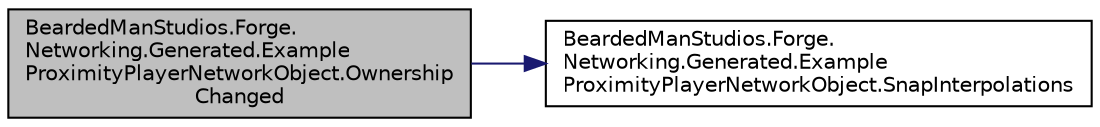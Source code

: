 digraph "BeardedManStudios.Forge.Networking.Generated.ExampleProximityPlayerNetworkObject.OwnershipChanged"
{
 // LATEX_PDF_SIZE
  edge [fontname="Helvetica",fontsize="10",labelfontname="Helvetica",labelfontsize="10"];
  node [fontname="Helvetica",fontsize="10",shape=record];
  rankdir="LR";
  Node9 [label="BeardedManStudios.Forge.\lNetworking.Generated.Example\lProximityPlayerNetworkObject.Ownership\lChanged",height=0.2,width=0.4,color="black", fillcolor="grey75", style="filled", fontcolor="black",tooltip=" "];
  Node9 -> Node10 [color="midnightblue",fontsize="10",style="solid",fontname="Helvetica"];
  Node10 [label="BeardedManStudios.Forge.\lNetworking.Generated.Example\lProximityPlayerNetworkObject.SnapInterpolations",height=0.2,width=0.4,color="black", fillcolor="white", style="filled",URL="$class_bearded_man_studios_1_1_forge_1_1_networking_1_1_generated_1_1_example_proximity_player_network_object.html#a046f49e1ef93ea6786ca7c996d42ec4e",tooltip=" "];
}
